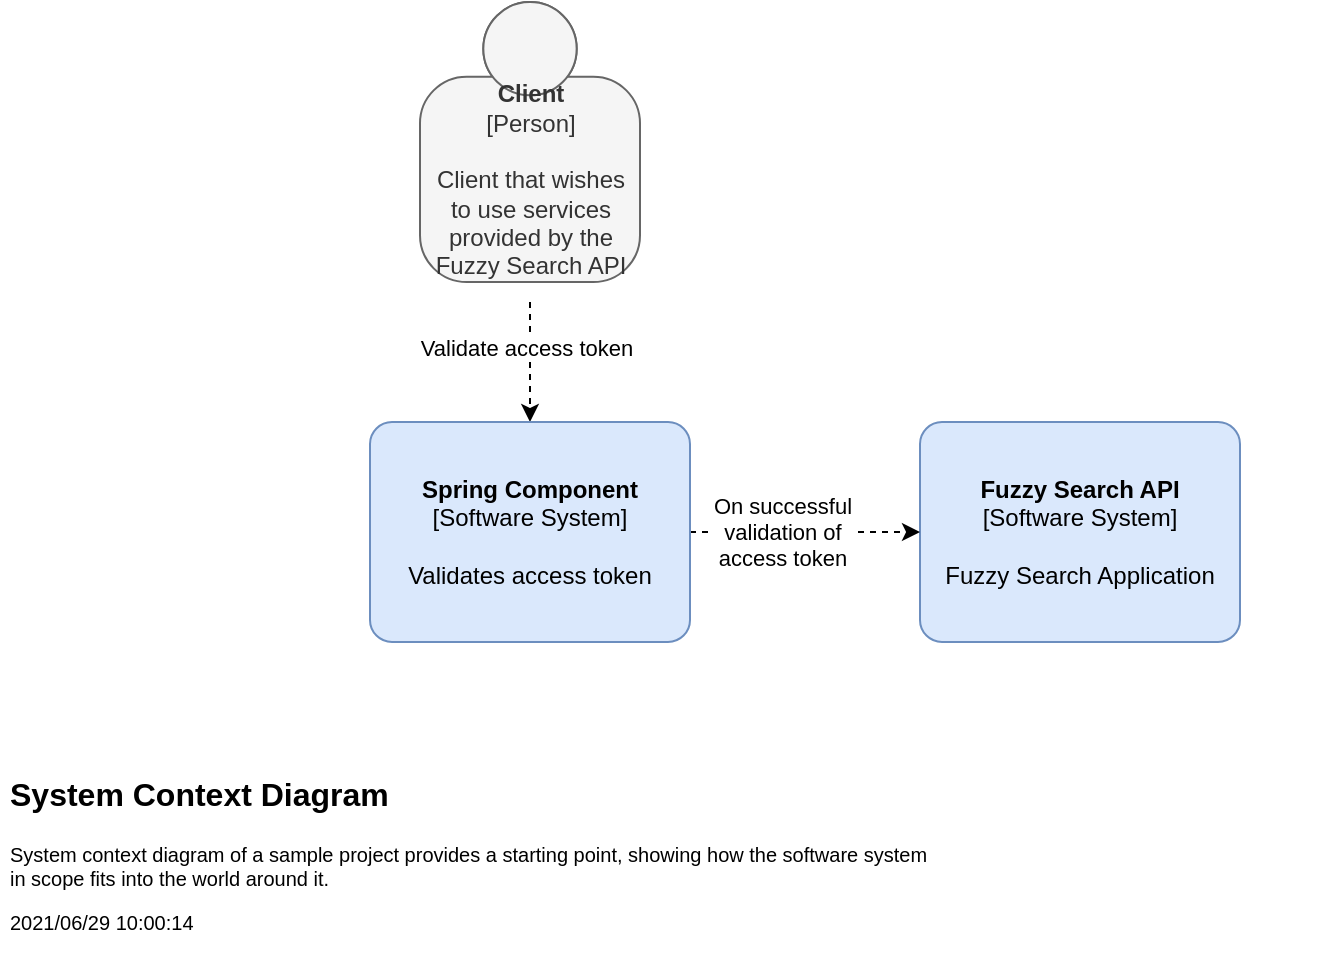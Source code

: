 <mxfile version="14.6.13" type="device"><diagram id="YScLhBo8RDEkkwus5hqK" name="Page-1"><mxGraphModel dx="1106" dy="612" grid="1" gridSize="10" guides="1" tooltips="1" connect="1" arrows="1" fold="1" page="1" pageScale="1" pageWidth="827" pageHeight="1169" math="0" shadow="0"><root><mxCell id="0"/><mxCell id="1" parent="0"/><mxCell id="MrQdppOZFZxOZRNHb3kR-3" value="" style="edgeStyle=orthogonalEdgeStyle;rounded=0;orthogonalLoop=1;jettySize=auto;html=1;dashed=1;" parent="1" edge="1"><mxGeometry relative="1" as="geometry"><mxPoint x="265" y="160" as="sourcePoint"/><mxPoint x="265" y="220" as="targetPoint"/></mxGeometry></mxCell><mxCell id="I6N_Xm-iici2nlI9twpG-3" value="Validate access token" style="edgeLabel;html=1;align=center;verticalAlign=middle;resizable=0;points=[];" vertex="1" connectable="0" parent="MrQdppOZFZxOZRNHb3kR-3"><mxGeometry x="-0.233" y="-2" relative="1" as="geometry"><mxPoint as="offset"/></mxGeometry></mxCell><mxCell id="MrQdppOZFZxOZRNHb3kR-8" style="edgeStyle=orthogonalEdgeStyle;rounded=0;orthogonalLoop=1;jettySize=auto;html=1;exitX=0.5;exitY=1;exitDx=0;exitDy=0;exitPerimeter=0;" parent="1" edge="1"><mxGeometry relative="1" as="geometry"><mxPoint x="660" y="310" as="sourcePoint"/><mxPoint x="660" y="310" as="targetPoint"/></mxGeometry></mxCell><object placeholders="1" c4Name="Client" c4Type="Person" c4Description="Client that wishes&#10;to use services&#10;provided by the &#10;Fuzzy Search API" label="&lt;b&gt;%c4Name%&lt;/b&gt;&lt;div&gt;[%c4Type%]&lt;/div&gt;&lt;br&gt;&lt;div&gt;%c4Description%&lt;/div&gt;" id="MrQdppOZFZxOZRNHb3kR-12"><mxCell style="html=1;dashed=0;whitespace=wrap;fillColor=#f5f5f5;strokeColor=#666666;shape=mxgraph.c4.person;align=center;metaEdit=1;points=[[0.5,0,0],[1,0.5,0],[1,0.75,0],[0.75,1,0],[0.5,1,0],[0.25,1,0],[0,0.75,0],[0,0.5,0]];metaData={&quot;c4Type&quot;:{&quot;editable&quot;:false}};fontColor=#333333;" parent="1" vertex="1"><mxGeometry x="210" y="10" width="110" height="140" as="geometry"/></mxCell></object><object placeholders="1" c4Name="Fuzzy Search API" c4Type="Software System" c4Description="Fuzzy Search Application" label="&lt;b&gt;%c4Name%&lt;/b&gt;&lt;div&gt;[%c4Type%]&lt;/div&gt;&lt;br&gt;&lt;div&gt;%c4Description%&lt;/div&gt;" id="MrQdppOZFZxOZRNHb3kR-13"><mxCell style="rounded=1;whiteSpace=wrap;html=1;labelBackgroundColor=none;fillColor=#dae8fc;align=center;arcSize=10;strokeColor=#6c8ebf;metaEdit=1;metaData={&quot;c4Type&quot;:{&quot;editable&quot;:false}};points=[[0.25,0,0],[0.5,0,0],[0.75,0,0],[1,0.25,0],[1,0.5,0],[1,0.75,0],[0.75,1,0],[0.5,1,0],[0.25,1,0],[0,0.75,0],[0,0.5,0],[0,0.25,0]];" parent="1" vertex="1"><mxGeometry x="460" y="220" width="160" height="110.0" as="geometry"/></mxCell></object><mxCell id="s9Qr_dDOneNVCTzOJxnn-1" value="&lt;h1&gt;&lt;font style=&quot;font-size: 16px&quot;&gt;System Context Diagram&lt;/font&gt;&lt;/h1&gt;&lt;p style=&quot;font-size: 10px&quot;&gt;System context diagram of a sample project provides a starting point, showing how the software system in scope fits into the world around it.&lt;/p&gt;&lt;p style=&quot;font-size: 10px&quot;&gt;2021/06/29 10:00:14&lt;br style=&quot;font-size: 10px&quot;&gt;&lt;/p&gt;" style="text;html=1;strokeColor=none;fillColor=none;spacing=5;spacingTop=-20;whiteSpace=wrap;overflow=hidden;rounded=0;fontColor=#000000;align=left;fontSize=10;rotation=0;" parent="1" vertex="1"><mxGeometry y="390" width="470" height="100" as="geometry"/></mxCell><mxCell id="I6N_Xm-iici2nlI9twpG-4" style="edgeStyle=orthogonalEdgeStyle;rounded=0;orthogonalLoop=1;jettySize=auto;html=1;entryX=0;entryY=0.5;entryDx=0;entryDy=0;entryPerimeter=0;dashed=1;" edge="1" parent="1" source="I6N_Xm-iici2nlI9twpG-2" target="MrQdppOZFZxOZRNHb3kR-13"><mxGeometry relative="1" as="geometry"/></mxCell><mxCell id="I6N_Xm-iici2nlI9twpG-5" value="On successful&lt;br&gt;validation of&lt;br&gt;access token" style="edgeLabel;html=1;align=center;verticalAlign=middle;resizable=0;points=[];" vertex="1" connectable="0" parent="I6N_Xm-iici2nlI9twpG-4"><mxGeometry x="-0.2" relative="1" as="geometry"><mxPoint as="offset"/></mxGeometry></mxCell><object placeholders="1" c4Name="Spring Component" c4Type="Software System" c4Description="Validates access token" label="&lt;b&gt;%c4Name%&lt;/b&gt;&lt;div&gt;[%c4Type%]&lt;/div&gt;&lt;br&gt;&lt;div&gt;%c4Description%&lt;/div&gt;" id="I6N_Xm-iici2nlI9twpG-2"><mxCell style="rounded=1;whiteSpace=wrap;html=1;labelBackgroundColor=none;fillColor=#dae8fc;align=center;arcSize=10;strokeColor=#6c8ebf;metaEdit=1;metaData={&quot;c4Type&quot;:{&quot;editable&quot;:false}};points=[[0.25,0,0],[0.5,0,0],[0.75,0,0],[1,0.25,0],[1,0.5,0],[1,0.75,0],[0.75,1,0],[0.5,1,0],[0.25,1,0],[0,0.75,0],[0,0.5,0],[0,0.25,0]];" vertex="1" parent="1"><mxGeometry x="185" y="220" width="160" height="110.0" as="geometry"/></mxCell></object></root></mxGraphModel></diagram></mxfile>